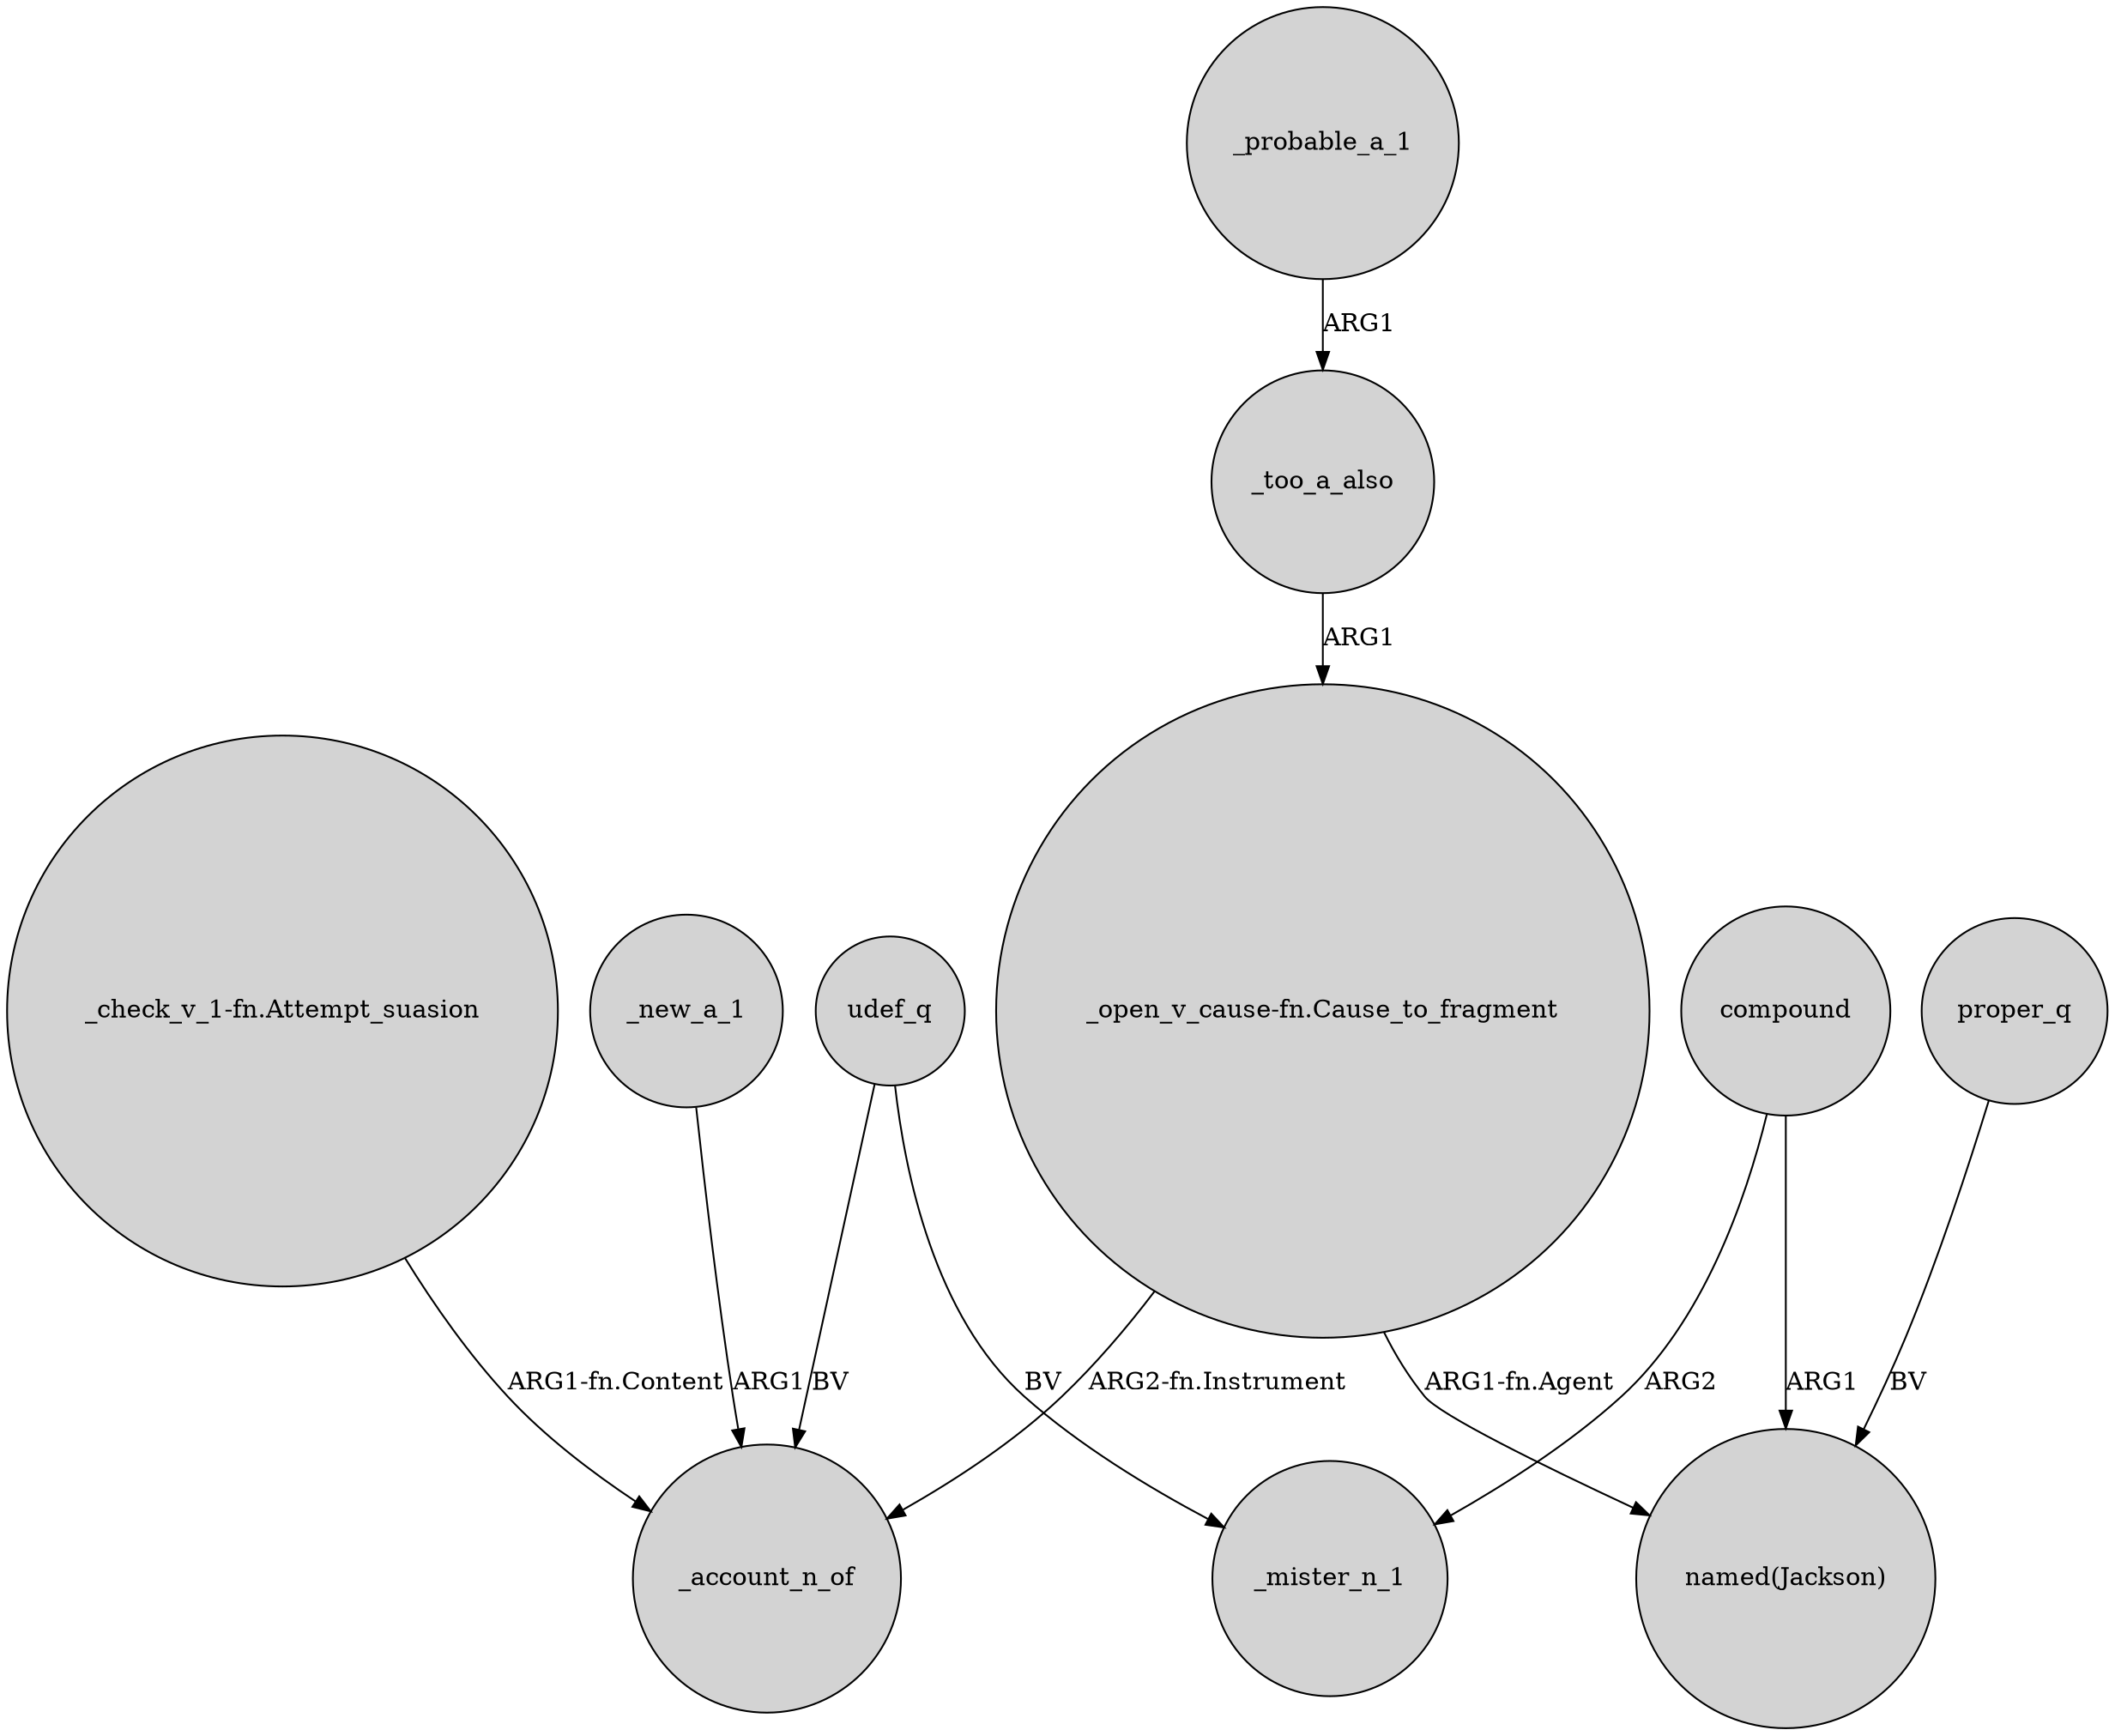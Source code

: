 digraph {
	node [shape=circle style=filled]
	_probable_a_1 -> _too_a_also [label=ARG1]
	_new_a_1 -> _account_n_of [label=ARG1]
	udef_q -> _account_n_of [label=BV]
	"_open_v_cause-fn.Cause_to_fragment" -> _account_n_of [label="ARG2-fn.Instrument"]
	compound -> _mister_n_1 [label=ARG2]
	"_open_v_cause-fn.Cause_to_fragment" -> "named(Jackson)" [label="ARG1-fn.Agent"]
	udef_q -> _mister_n_1 [label=BV]
	"_check_v_1-fn.Attempt_suasion" -> _account_n_of [label="ARG1-fn.Content"]
	compound -> "named(Jackson)" [label=ARG1]
	proper_q -> "named(Jackson)" [label=BV]
	_too_a_also -> "_open_v_cause-fn.Cause_to_fragment" [label=ARG1]
}
